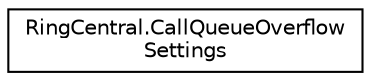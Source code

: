 digraph "Graphical Class Hierarchy"
{
 // LATEX_PDF_SIZE
  edge [fontname="Helvetica",fontsize="10",labelfontname="Helvetica",labelfontsize="10"];
  node [fontname="Helvetica",fontsize="10",shape=record];
  rankdir="LR";
  Node0 [label="RingCentral.CallQueueOverflow\lSettings",height=0.2,width=0.4,color="black", fillcolor="white", style="filled",URL="$classRingCentral_1_1CallQueueOverflowSettings.html",tooltip=" "];
}
